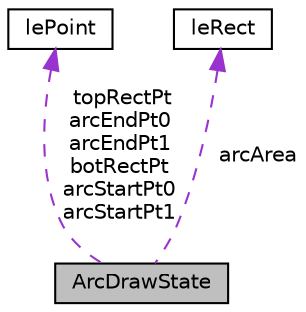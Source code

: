 digraph "ArcDrawState"
{
 // LATEX_PDF_SIZE
  edge [fontname="Helvetica",fontsize="10",labelfontname="Helvetica",labelfontsize="10"];
  node [fontname="Helvetica",fontsize="10",shape=record];
  Node1 [label="ArcDrawState",height=0.2,width=0.4,color="black", fillcolor="grey75", style="filled", fontcolor="black",tooltip=" "];
  Node2 -> Node1 [dir="back",color="darkorchid3",fontsize="10",style="dashed",label=" topRectPt\narcEndPt0\narcEndPt1\nbotRectPt\narcStartPt0\narcStartPt1" ,fontname="Helvetica"];
  Node2 [label="lePoint",height=0.2,width=0.4,color="black", fillcolor="white", style="filled",URL="$structle_point.html",tooltip=" "];
  Node3 -> Node1 [dir="back",color="darkorchid3",fontsize="10",style="dashed",label=" arcArea" ,fontname="Helvetica"];
  Node3 [label="leRect",height=0.2,width=0.4,color="black", fillcolor="white", style="filled",URL="$structle_rect.html",tooltip=" "];
}
